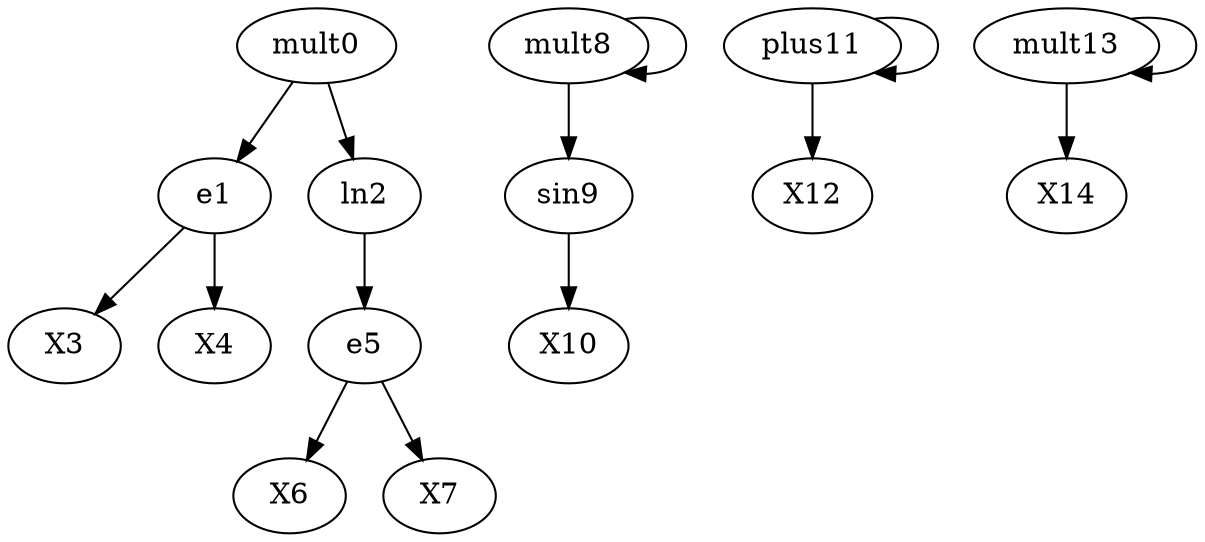 digraph T {
	mult0 -> e1;
	mult0 -> ln2;
	e1 -> X3;
	e1 -> X4;
	ln2 -> e5;
	e5 -> X6;
	e5 -> X7;
	mult8 -> mult8;
	mult8 -> sin9;
	sin9 -> X10;
	plus11 -> plus11;
	plus11 -> X12;
	mult13 -> mult13;
	mult13 -> X14;
}
